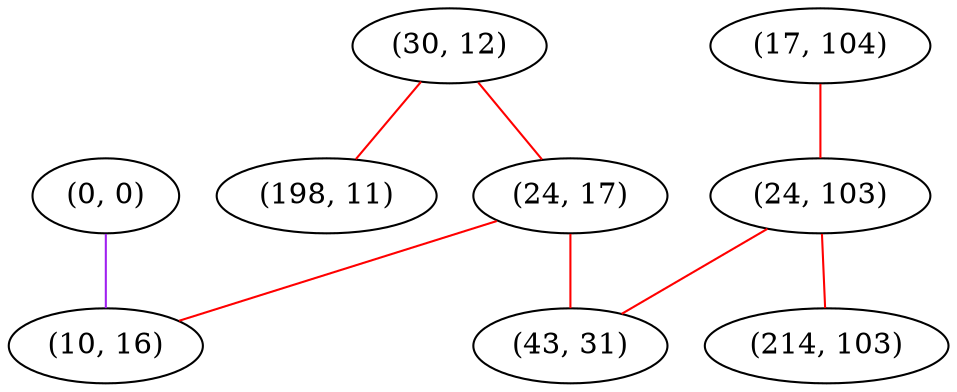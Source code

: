 graph "" {
"(30, 12)";
"(17, 104)";
"(0, 0)";
"(24, 103)";
"(24, 17)";
"(10, 16)";
"(198, 11)";
"(214, 103)";
"(43, 31)";
"(30, 12)" -- "(24, 17)"  [color=red, key=0, weight=1];
"(30, 12)" -- "(198, 11)"  [color=red, key=0, weight=1];
"(17, 104)" -- "(24, 103)"  [color=red, key=0, weight=1];
"(0, 0)" -- "(10, 16)"  [color=purple, key=0, weight=4];
"(24, 103)" -- "(43, 31)"  [color=red, key=0, weight=1];
"(24, 103)" -- "(214, 103)"  [color=red, key=0, weight=1];
"(24, 17)" -- "(10, 16)"  [color=red, key=0, weight=1];
"(24, 17)" -- "(43, 31)"  [color=red, key=0, weight=1];
}
